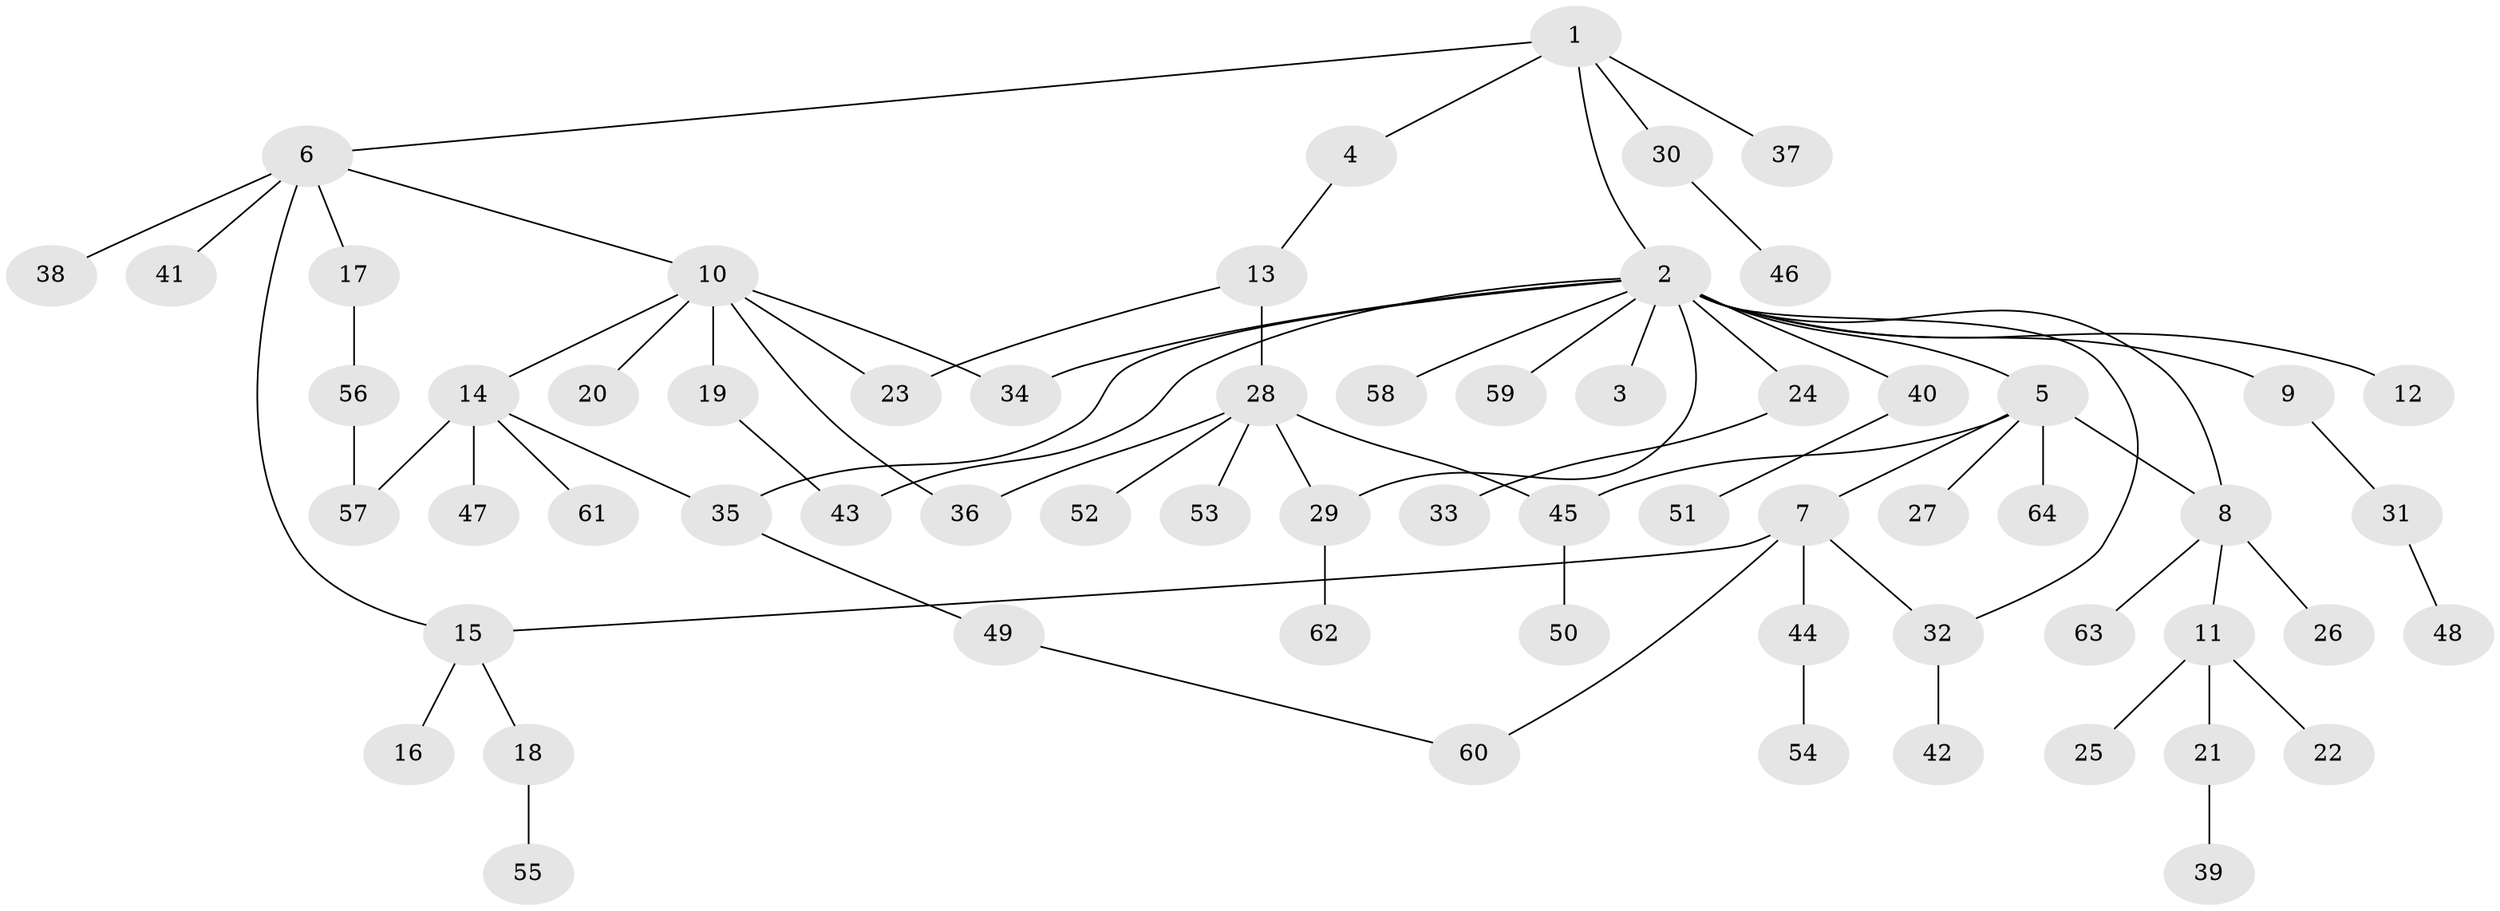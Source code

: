 // Generated by graph-tools (version 1.1) at 2025/35/03/09/25 02:35:25]
// undirected, 64 vertices, 75 edges
graph export_dot {
graph [start="1"]
  node [color=gray90,style=filled];
  1;
  2;
  3;
  4;
  5;
  6;
  7;
  8;
  9;
  10;
  11;
  12;
  13;
  14;
  15;
  16;
  17;
  18;
  19;
  20;
  21;
  22;
  23;
  24;
  25;
  26;
  27;
  28;
  29;
  30;
  31;
  32;
  33;
  34;
  35;
  36;
  37;
  38;
  39;
  40;
  41;
  42;
  43;
  44;
  45;
  46;
  47;
  48;
  49;
  50;
  51;
  52;
  53;
  54;
  55;
  56;
  57;
  58;
  59;
  60;
  61;
  62;
  63;
  64;
  1 -- 2;
  1 -- 4;
  1 -- 6;
  1 -- 30;
  1 -- 37;
  2 -- 3;
  2 -- 5;
  2 -- 8;
  2 -- 9;
  2 -- 12;
  2 -- 24;
  2 -- 29;
  2 -- 32;
  2 -- 34;
  2 -- 35;
  2 -- 40;
  2 -- 43;
  2 -- 58;
  2 -- 59;
  4 -- 13;
  5 -- 7;
  5 -- 8;
  5 -- 27;
  5 -- 45;
  5 -- 64;
  6 -- 10;
  6 -- 15;
  6 -- 17;
  6 -- 38;
  6 -- 41;
  7 -- 15;
  7 -- 32;
  7 -- 44;
  7 -- 60;
  8 -- 11;
  8 -- 26;
  8 -- 63;
  9 -- 31;
  10 -- 14;
  10 -- 19;
  10 -- 20;
  10 -- 23;
  10 -- 34;
  10 -- 36;
  11 -- 21;
  11 -- 22;
  11 -- 25;
  13 -- 23;
  13 -- 28;
  14 -- 35;
  14 -- 47;
  14 -- 57;
  14 -- 61;
  15 -- 16;
  15 -- 18;
  17 -- 56;
  18 -- 55;
  19 -- 43;
  21 -- 39;
  24 -- 33;
  28 -- 29;
  28 -- 36;
  28 -- 45;
  28 -- 52;
  28 -- 53;
  29 -- 62;
  30 -- 46;
  31 -- 48;
  32 -- 42;
  35 -- 49;
  40 -- 51;
  44 -- 54;
  45 -- 50;
  49 -- 60;
  56 -- 57;
}
